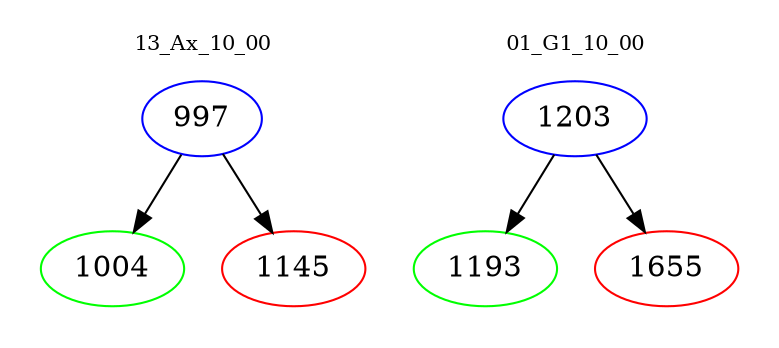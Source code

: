 digraph{
subgraph cluster_0 {
color = white
label = "13_Ax_10_00";
fontsize=10;
T0_997 [label="997", color="blue"]
T0_997 -> T0_1004 [color="black"]
T0_1004 [label="1004", color="green"]
T0_997 -> T0_1145 [color="black"]
T0_1145 [label="1145", color="red"]
}
subgraph cluster_1 {
color = white
label = "01_G1_10_00";
fontsize=10;
T1_1203 [label="1203", color="blue"]
T1_1203 -> T1_1193 [color="black"]
T1_1193 [label="1193", color="green"]
T1_1203 -> T1_1655 [color="black"]
T1_1655 [label="1655", color="red"]
}
}
